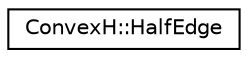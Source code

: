 digraph "Graphical Class Hierarchy"
{
  edge [fontname="Helvetica",fontsize="10",labelfontname="Helvetica",labelfontsize="10"];
  node [fontname="Helvetica",fontsize="10",shape=record];
  rankdir="LR";
  Node1 [label="ConvexH::HalfEdge",height=0.2,width=0.4,color="black", fillcolor="white", style="filled",URL="$class_convex_h_1_1_half_edge.html"];
}
